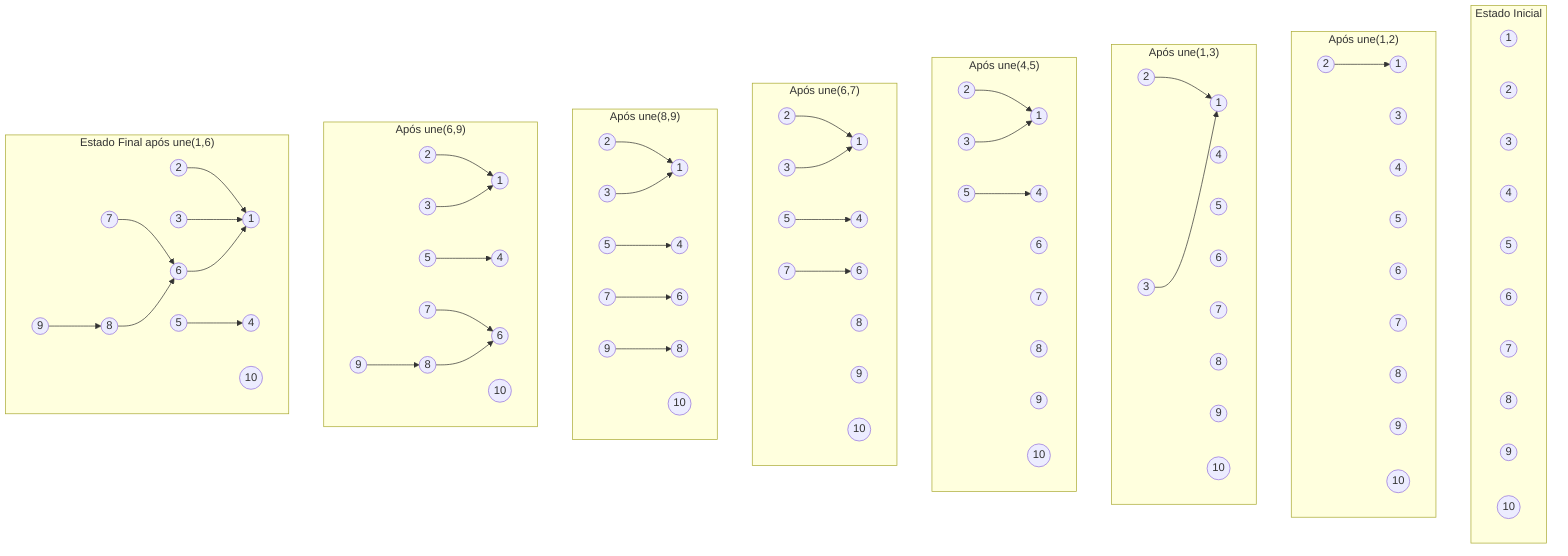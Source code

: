 graph TD
    subgraph "Estado Inicial"
        1a((1))
        2a((2))
        3a((3))
        4a((4))
        5a((5))
        6a((6))
        7a((7))
        8a((8))
        9a((9))
        10a((10))
    end

    subgraph "Após une(1,2)"
        1b((1))
        2b((2))
        3b((3))
        4b((4))
        5b((5))
        6b((6))
        7b((7))
        8b((8))
        9b((9))
        10b((10))
        2b --> 1b
    end

    subgraph "Após une(1,3)"
        1c((1))
        2c((2))
        3c((3))
        4c((4))
        5c((5))
        6c((6))
        7c((7))
        8c((8))
        9c((9))
        10c((10))
        2c --> 1c
        3c --> 1c
    end

    subgraph "Após une(4,5)"
        1d((1))
        2d((2))
        3d((3))
        4d((4))
        5d((5))
        6d((6))
        7d((7))
        8d((8))
        9d((9))
        10d((10))
        2d --> 1d
        3d --> 1d
        5d --> 4d
    end

    subgraph "Após une(6,7)"
        1e((1))
        2e((2))
        3e((3))
        4e((4))
        5e((5))
        6e((6))
        7e((7))
        8e((8))
        9e((9))
        10e((10))
        2e --> 1e
        3e --> 1e
        5e --> 4e
        7e --> 6e
    end

    subgraph "Após une(8,9)"
        1f((1))
        2f((2))
        3f((3))
        4f((4))
        5f((5))
        6f((6))
        7f((7))
        8f((8))
        9f((9))
        10f((10))
        2f --> 1f
        3f --> 1f
        5f --> 4f
        7f --> 6f
        9f --> 8f
    end

    subgraph "Após une(6,9)"
        1g((1))
        2g((2))
        3g((3))
        4g((4))
        5g((5))
        6g((6))
        7g((7))
        8g((8))
        9g((9))
        10g((10))
        2g --> 1g
        3g --> 1g
        5g --> 4g
        7g --> 6g
        9g --> 8g
        8g --> 6g
    end

    subgraph "Estado Final após une(1,6)"
        1h((1))
        2h((2))
        3h((3))
        4h((4))
        5h((5))
        6h((6))
        7h((7))
        8h((8))
        9h((9))
        10h((10))
        2h --> 1h
        3h --> 1h
        5h --> 4h
        7h --> 6h
        9h --> 8h
        8h --> 6h
        6h --> 1h
    end